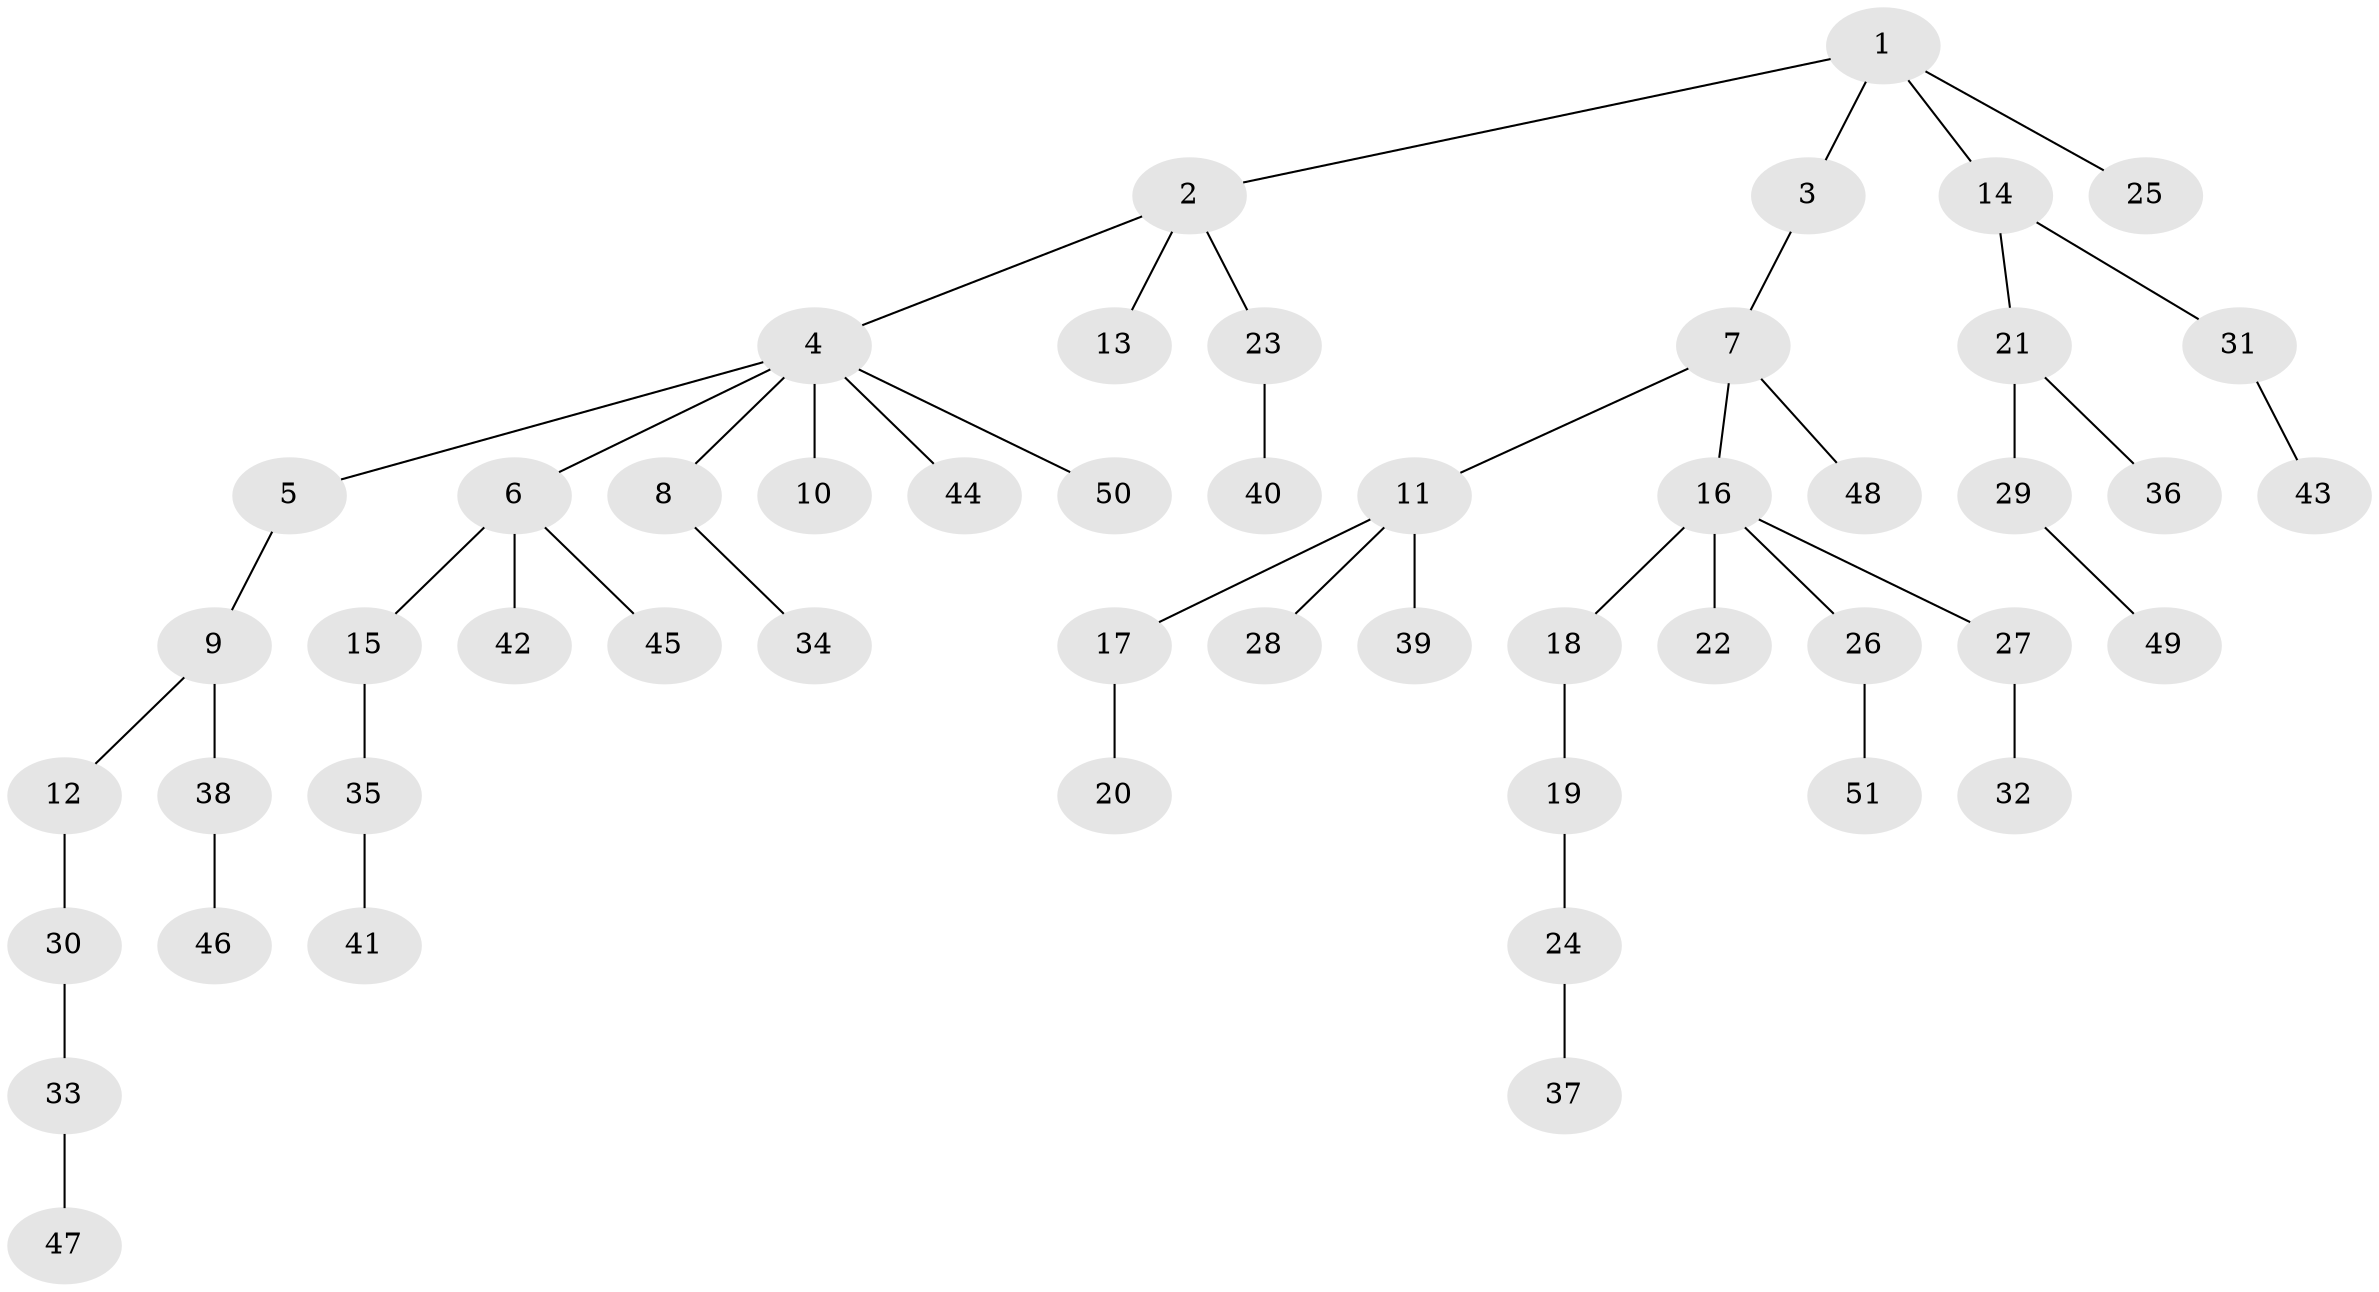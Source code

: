 // Generated by graph-tools (version 1.1) at 2025/11/02/27/25 16:11:27]
// undirected, 51 vertices, 50 edges
graph export_dot {
graph [start="1"]
  node [color=gray90,style=filled];
  1;
  2;
  3;
  4;
  5;
  6;
  7;
  8;
  9;
  10;
  11;
  12;
  13;
  14;
  15;
  16;
  17;
  18;
  19;
  20;
  21;
  22;
  23;
  24;
  25;
  26;
  27;
  28;
  29;
  30;
  31;
  32;
  33;
  34;
  35;
  36;
  37;
  38;
  39;
  40;
  41;
  42;
  43;
  44;
  45;
  46;
  47;
  48;
  49;
  50;
  51;
  1 -- 2;
  1 -- 3;
  1 -- 14;
  1 -- 25;
  2 -- 4;
  2 -- 13;
  2 -- 23;
  3 -- 7;
  4 -- 5;
  4 -- 6;
  4 -- 8;
  4 -- 10;
  4 -- 44;
  4 -- 50;
  5 -- 9;
  6 -- 15;
  6 -- 42;
  6 -- 45;
  7 -- 11;
  7 -- 16;
  7 -- 48;
  8 -- 34;
  9 -- 12;
  9 -- 38;
  11 -- 17;
  11 -- 28;
  11 -- 39;
  12 -- 30;
  14 -- 21;
  14 -- 31;
  15 -- 35;
  16 -- 18;
  16 -- 22;
  16 -- 26;
  16 -- 27;
  17 -- 20;
  18 -- 19;
  19 -- 24;
  21 -- 29;
  21 -- 36;
  23 -- 40;
  24 -- 37;
  26 -- 51;
  27 -- 32;
  29 -- 49;
  30 -- 33;
  31 -- 43;
  33 -- 47;
  35 -- 41;
  38 -- 46;
}
